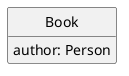 @startuml
skinparam classAttributeIconSize 0
skinparam shadowing false
hide circle
hide empty members
class Book {
author: Person
}
@enduml
